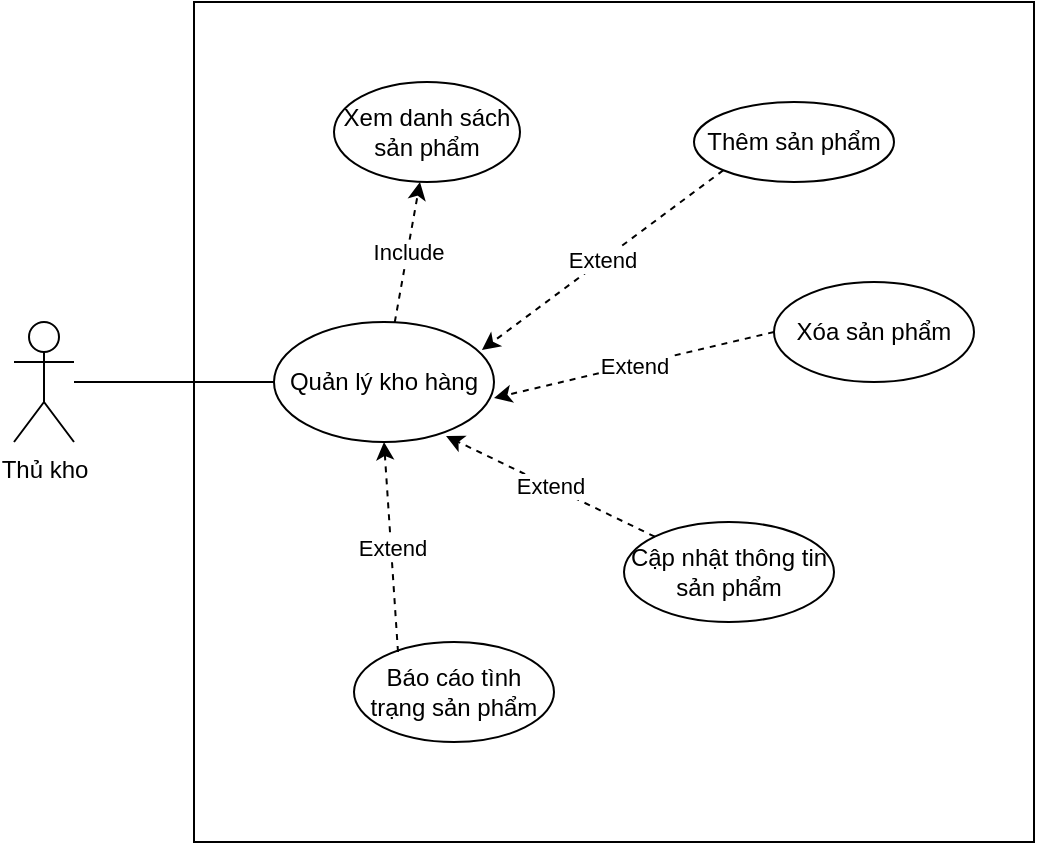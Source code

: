 <mxfile version="13.9.9" type="device"><diagram id="wKGppsZCabxawa4MB4gr" name="Page-1"><mxGraphModel dx="868" dy="511" grid="1" gridSize="10" guides="1" tooltips="1" connect="1" arrows="1" fold="1" page="1" pageScale="1" pageWidth="850" pageHeight="1100" math="0" shadow="0"><root><mxCell id="0"/><mxCell id="1" parent="0"/><mxCell id="JmrGelO_igkIekRhrfiD-1" value="Thủ kho" style="shape=umlActor;verticalLabelPosition=bottom;verticalAlign=top;html=1;outlineConnect=0;" vertex="1" parent="1"><mxGeometry x="120" y="170" width="30" height="60" as="geometry"/></mxCell><mxCell id="JmrGelO_igkIekRhrfiD-2" value="" style="whiteSpace=wrap;html=1;aspect=fixed;fillColor=none;" vertex="1" parent="1"><mxGeometry x="210" y="10" width="420" height="420" as="geometry"/></mxCell><mxCell id="JmrGelO_igkIekRhrfiD-3" value="Quản lý kho hàng" style="ellipse;whiteSpace=wrap;html=1;fillColor=none;" vertex="1" parent="1"><mxGeometry x="250" y="170" width="110" height="60" as="geometry"/></mxCell><mxCell id="JmrGelO_igkIekRhrfiD-6" value="" style="endArrow=none;html=1;entryX=0;entryY=0.5;entryDx=0;entryDy=0;" edge="1" parent="1" source="JmrGelO_igkIekRhrfiD-1" target="JmrGelO_igkIekRhrfiD-3"><mxGeometry width="50" height="50" relative="1" as="geometry"><mxPoint x="400" y="280" as="sourcePoint"/><mxPoint x="450" y="230" as="targetPoint"/></mxGeometry></mxCell><mxCell id="JmrGelO_igkIekRhrfiD-7" value="Thêm sản phẩm" style="ellipse;whiteSpace=wrap;html=1;fillColor=none;" vertex="1" parent="1"><mxGeometry x="460" y="60" width="100" height="40" as="geometry"/></mxCell><mxCell id="JmrGelO_igkIekRhrfiD-8" value="Xóa sản phẩm" style="ellipse;whiteSpace=wrap;html=1;fillColor=none;" vertex="1" parent="1"><mxGeometry x="500" y="150" width="100" height="50" as="geometry"/></mxCell><mxCell id="JmrGelO_igkIekRhrfiD-9" value="Cập nhật&amp;nbsp;thông tin sản phẩm" style="ellipse;whiteSpace=wrap;html=1;fillColor=none;" vertex="1" parent="1"><mxGeometry x="425" y="270" width="105" height="50" as="geometry"/></mxCell><mxCell id="JmrGelO_igkIekRhrfiD-10" value="Báo cáo tình trạng sản phẩm" style="ellipse;whiteSpace=wrap;html=1;fillColor=none;" vertex="1" parent="1"><mxGeometry x="290" y="330" width="100" height="50" as="geometry"/></mxCell><mxCell id="JmrGelO_igkIekRhrfiD-11" value="Xem danh sách sản phẩm" style="ellipse;whiteSpace=wrap;html=1;fillColor=none;" vertex="1" parent="1"><mxGeometry x="280" y="50" width="93" height="50" as="geometry"/></mxCell><mxCell id="JmrGelO_igkIekRhrfiD-15" value="Extend" style="endArrow=classic;html=1;dashed=1;exitX=0;exitY=1;exitDx=0;exitDy=0;entryX=0.945;entryY=0.233;entryDx=0;entryDy=0;entryPerimeter=0;" edge="1" parent="1" source="JmrGelO_igkIekRhrfiD-7" target="JmrGelO_igkIekRhrfiD-3"><mxGeometry width="50" height="50" relative="1" as="geometry"><mxPoint x="290" y="260" as="sourcePoint"/><mxPoint x="340" y="210" as="targetPoint"/></mxGeometry></mxCell><mxCell id="JmrGelO_igkIekRhrfiD-17" value="Extend" style="endArrow=classic;html=1;dashed=1;exitX=0;exitY=0.5;exitDx=0;exitDy=0;entryX=1;entryY=0.633;entryDx=0;entryDy=0;entryPerimeter=0;" edge="1" parent="1" source="JmrGelO_igkIekRhrfiD-8" target="JmrGelO_igkIekRhrfiD-3"><mxGeometry width="50" height="50" relative="1" as="geometry"><mxPoint x="480" y="160" as="sourcePoint"/><mxPoint x="373.95" y="203.98" as="targetPoint"/></mxGeometry></mxCell><mxCell id="JmrGelO_igkIekRhrfiD-18" value="Extend" style="endArrow=classic;html=1;dashed=1;exitX=0.22;exitY=0.1;exitDx=0;exitDy=0;entryX=0.5;entryY=1;entryDx=0;entryDy=0;exitPerimeter=0;" edge="1" parent="1" source="JmrGelO_igkIekRhrfiD-10" target="JmrGelO_igkIekRhrfiD-3"><mxGeometry width="50" height="50" relative="1" as="geometry"><mxPoint x="490" y="170" as="sourcePoint"/><mxPoint x="383.95" y="213.98" as="targetPoint"/></mxGeometry></mxCell><mxCell id="JmrGelO_igkIekRhrfiD-20" value="Extend" style="endArrow=classic;html=1;dashed=1;exitX=0;exitY=0;exitDx=0;exitDy=0;entryX=0.782;entryY=0.95;entryDx=0;entryDy=0;entryPerimeter=0;" edge="1" parent="1" source="JmrGelO_igkIekRhrfiD-9" target="JmrGelO_igkIekRhrfiD-3"><mxGeometry width="50" height="50" relative="1" as="geometry"><mxPoint x="500" y="180" as="sourcePoint"/><mxPoint x="393.95" y="223.98" as="targetPoint"/></mxGeometry></mxCell><mxCell id="JmrGelO_igkIekRhrfiD-21" value="Include" style="endArrow=classic;html=1;dashed=1;" edge="1" parent="1" source="JmrGelO_igkIekRhrfiD-3"><mxGeometry width="50" height="50" relative="1" as="geometry"><mxPoint x="330" y="205" as="sourcePoint"/><mxPoint x="323" y="100" as="targetPoint"/></mxGeometry></mxCell></root></mxGraphModel></diagram></mxfile>